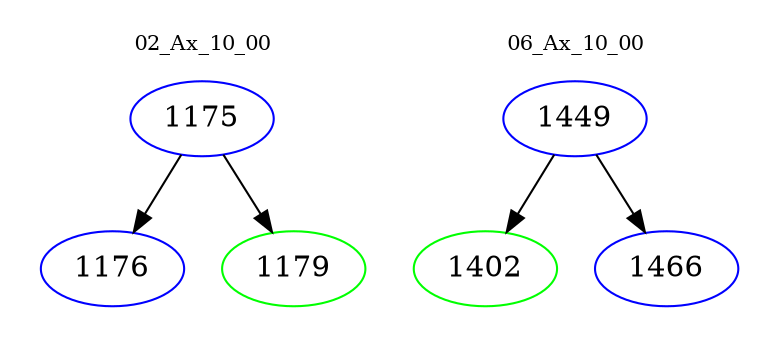 digraph{
subgraph cluster_0 {
color = white
label = "02_Ax_10_00";
fontsize=10;
T0_1175 [label="1175", color="blue"]
T0_1175 -> T0_1176 [color="black"]
T0_1176 [label="1176", color="blue"]
T0_1175 -> T0_1179 [color="black"]
T0_1179 [label="1179", color="green"]
}
subgraph cluster_1 {
color = white
label = "06_Ax_10_00";
fontsize=10;
T1_1449 [label="1449", color="blue"]
T1_1449 -> T1_1402 [color="black"]
T1_1402 [label="1402", color="green"]
T1_1449 -> T1_1466 [color="black"]
T1_1466 [label="1466", color="blue"]
}
}
